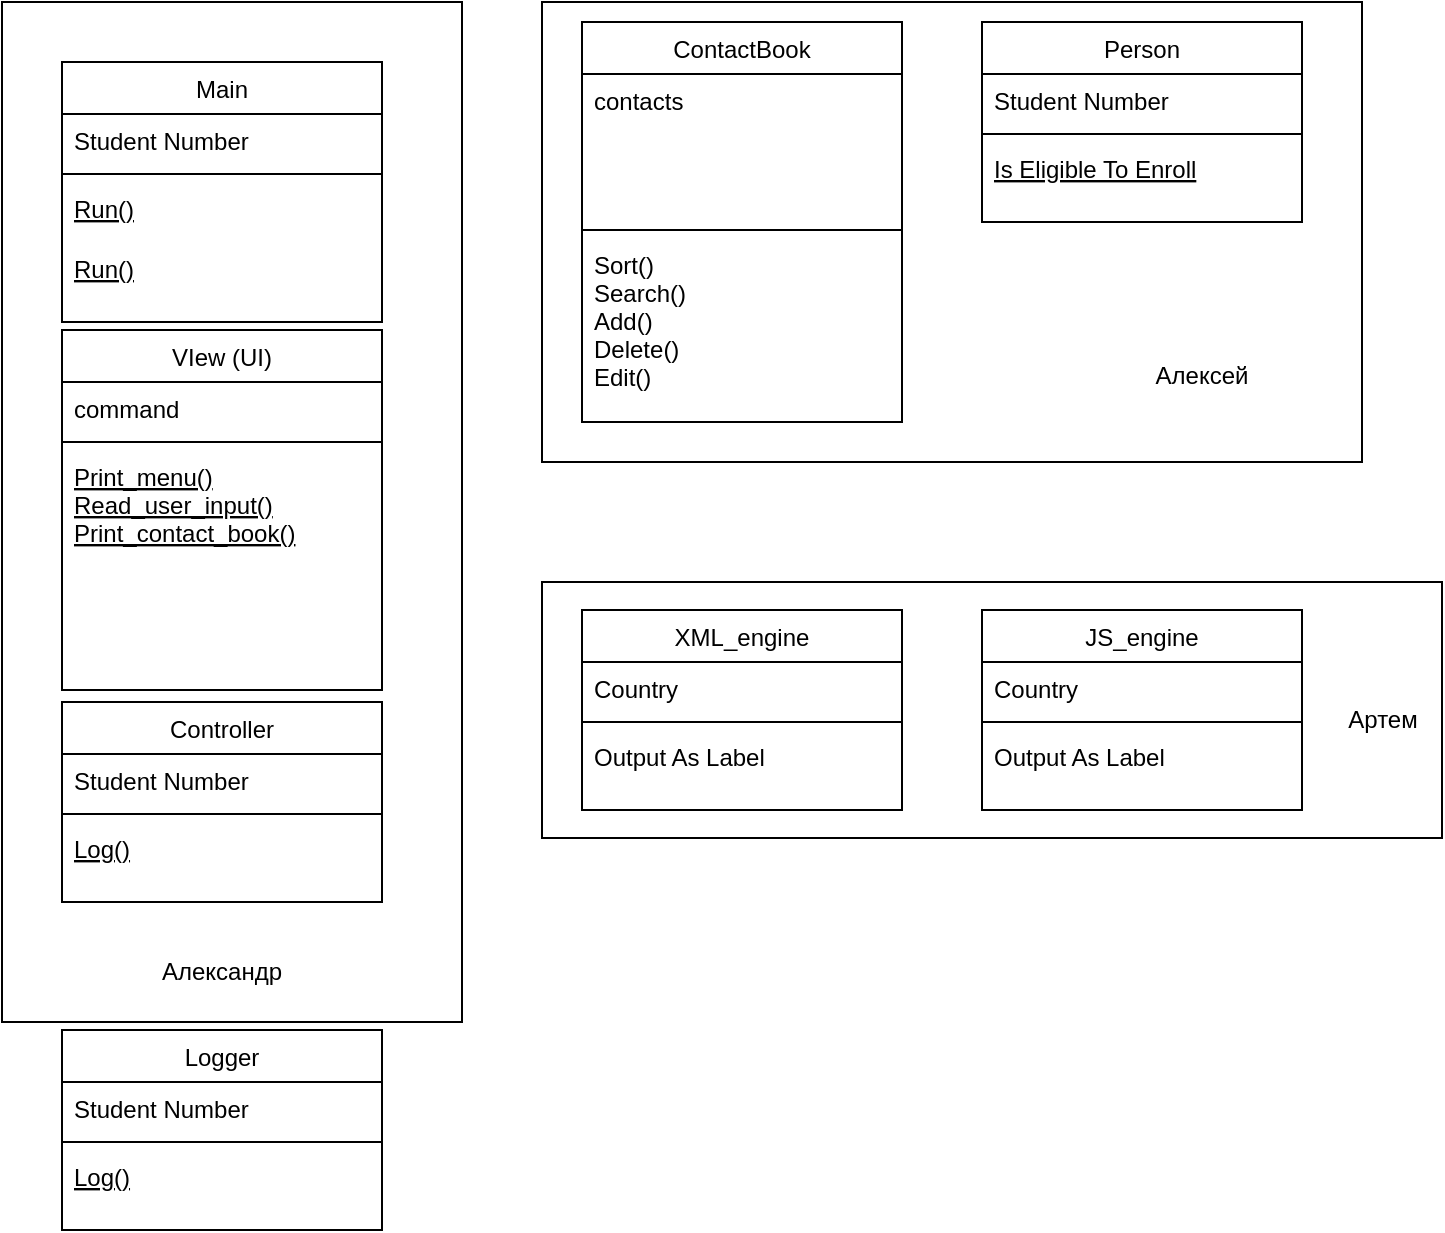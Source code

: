 <mxfile>
    <diagram id="C5RBs43oDa-KdzZeNtuy" name="Page-1">
        <mxGraphModel dx="664" dy="566" grid="1" gridSize="10" guides="1" tooltips="1" connect="1" arrows="1" fold="1" page="1" pageScale="1" pageWidth="827" pageHeight="1169" math="0" shadow="0">
            <root>
                <mxCell id="WIyWlLk6GJQsqaUBKTNV-0"/>
                <mxCell id="WIyWlLk6GJQsqaUBKTNV-1" parent="WIyWlLk6GJQsqaUBKTNV-0"/>
                <mxCell id="Tu6earZseQD5bYrSClS7-36" value="" style="rounded=0;whiteSpace=wrap;html=1;" parent="WIyWlLk6GJQsqaUBKTNV-1" vertex="1">
                    <mxGeometry x="50" y="70" width="230" height="510" as="geometry"/>
                </mxCell>
                <mxCell id="Tu6earZseQD5bYrSClS7-34" value="" style="rounded=0;whiteSpace=wrap;html=1;" parent="WIyWlLk6GJQsqaUBKTNV-1" vertex="1">
                    <mxGeometry x="320" y="70" width="410" height="230" as="geometry"/>
                </mxCell>
                <mxCell id="Tu6earZseQD5bYrSClS7-33" value="" style="rounded=0;whiteSpace=wrap;html=1;" parent="WIyWlLk6GJQsqaUBKTNV-1" vertex="1">
                    <mxGeometry x="320" y="360" width="450" height="128" as="geometry"/>
                </mxCell>
                <mxCell id="zkfFHV4jXpPFQw0GAbJ--6" value="Person" style="swimlane;fontStyle=0;align=center;verticalAlign=top;childLayout=stackLayout;horizontal=1;startSize=26;horizontalStack=0;resizeParent=1;resizeLast=0;collapsible=1;marginBottom=0;rounded=0;shadow=0;strokeWidth=1;" parent="WIyWlLk6GJQsqaUBKTNV-1" vertex="1">
                    <mxGeometry x="540" y="80" width="160" height="100" as="geometry">
                        <mxRectangle x="130" y="380" width="160" height="26" as="alternateBounds"/>
                    </mxGeometry>
                </mxCell>
                <mxCell id="zkfFHV4jXpPFQw0GAbJ--7" value="Student Number" style="text;align=left;verticalAlign=top;spacingLeft=4;spacingRight=4;overflow=hidden;rotatable=0;points=[[0,0.5],[1,0.5]];portConstraint=eastwest;" parent="zkfFHV4jXpPFQw0GAbJ--6" vertex="1">
                    <mxGeometry y="26" width="160" height="26" as="geometry"/>
                </mxCell>
                <mxCell id="zkfFHV4jXpPFQw0GAbJ--9" value="" style="line;html=1;strokeWidth=1;align=left;verticalAlign=middle;spacingTop=-1;spacingLeft=3;spacingRight=3;rotatable=0;labelPosition=right;points=[];portConstraint=eastwest;" parent="zkfFHV4jXpPFQw0GAbJ--6" vertex="1">
                    <mxGeometry y="52" width="160" height="8" as="geometry"/>
                </mxCell>
                <mxCell id="zkfFHV4jXpPFQw0GAbJ--10" value="Is Eligible To Enroll" style="text;align=left;verticalAlign=top;spacingLeft=4;spacingRight=4;overflow=hidden;rotatable=0;points=[[0,0.5],[1,0.5]];portConstraint=eastwest;fontStyle=4" parent="zkfFHV4jXpPFQw0GAbJ--6" vertex="1">
                    <mxGeometry y="60" width="160" height="26" as="geometry"/>
                </mxCell>
                <mxCell id="zkfFHV4jXpPFQw0GAbJ--17" value="ContactBook" style="swimlane;fontStyle=0;align=center;verticalAlign=top;childLayout=stackLayout;horizontal=1;startSize=26;horizontalStack=0;resizeParent=1;resizeLast=0;collapsible=1;marginBottom=0;rounded=0;shadow=0;strokeWidth=1;" parent="WIyWlLk6GJQsqaUBKTNV-1" vertex="1">
                    <mxGeometry x="340" y="80" width="160" height="200" as="geometry">
                        <mxRectangle x="550" y="140" width="160" height="26" as="alternateBounds"/>
                    </mxGeometry>
                </mxCell>
                <mxCell id="zkfFHV4jXpPFQw0GAbJ--22" value="contacts&#10;" style="text;align=left;verticalAlign=top;spacingLeft=4;spacingRight=4;overflow=hidden;rotatable=0;points=[[0,0.5],[1,0.5]];portConstraint=eastwest;rounded=0;shadow=0;html=0;" parent="zkfFHV4jXpPFQw0GAbJ--17" vertex="1">
                    <mxGeometry y="26" width="160" height="74" as="geometry"/>
                </mxCell>
                <mxCell id="zkfFHV4jXpPFQw0GAbJ--23" value="" style="line;html=1;strokeWidth=1;align=left;verticalAlign=middle;spacingTop=-1;spacingLeft=3;spacingRight=3;rotatable=0;labelPosition=right;points=[];portConstraint=eastwest;" parent="zkfFHV4jXpPFQw0GAbJ--17" vertex="1">
                    <mxGeometry y="100" width="160" height="8" as="geometry"/>
                </mxCell>
                <mxCell id="zkfFHV4jXpPFQw0GAbJ--25" value="Sort()&#10;Search()&#10;Add()&#10;Delete()&#10;Edit()" style="text;align=left;verticalAlign=top;spacingLeft=4;spacingRight=4;overflow=hidden;rotatable=0;points=[[0,0.5],[1,0.5]];portConstraint=eastwest;" parent="zkfFHV4jXpPFQw0GAbJ--17" vertex="1">
                    <mxGeometry y="108" width="160" height="92" as="geometry"/>
                </mxCell>
                <mxCell id="Tu6earZseQD5bYrSClS7-0" value="XML_engine" style="swimlane;fontStyle=0;align=center;verticalAlign=top;childLayout=stackLayout;horizontal=1;startSize=26;horizontalStack=0;resizeParent=1;resizeLast=0;collapsible=1;marginBottom=0;rounded=0;shadow=0;strokeWidth=1;" parent="WIyWlLk6GJQsqaUBKTNV-1" vertex="1">
                    <mxGeometry x="340" y="374" width="160" height="100" as="geometry">
                        <mxRectangle x="550" y="140" width="160" height="26" as="alternateBounds"/>
                    </mxGeometry>
                </mxCell>
                <mxCell id="Tu6earZseQD5bYrSClS7-1" value="Country" style="text;align=left;verticalAlign=top;spacingLeft=4;spacingRight=4;overflow=hidden;rotatable=0;points=[[0,0.5],[1,0.5]];portConstraint=eastwest;rounded=0;shadow=0;html=0;" parent="Tu6earZseQD5bYrSClS7-0" vertex="1">
                    <mxGeometry y="26" width="160" height="26" as="geometry"/>
                </mxCell>
                <mxCell id="Tu6earZseQD5bYrSClS7-2" value="" style="line;html=1;strokeWidth=1;align=left;verticalAlign=middle;spacingTop=-1;spacingLeft=3;spacingRight=3;rotatable=0;labelPosition=right;points=[];portConstraint=eastwest;" parent="Tu6earZseQD5bYrSClS7-0" vertex="1">
                    <mxGeometry y="52" width="160" height="8" as="geometry"/>
                </mxCell>
                <mxCell id="Tu6earZseQD5bYrSClS7-3" value="Output As Label" style="text;align=left;verticalAlign=top;spacingLeft=4;spacingRight=4;overflow=hidden;rotatable=0;points=[[0,0.5],[1,0.5]];portConstraint=eastwest;" parent="Tu6earZseQD5bYrSClS7-0" vertex="1">
                    <mxGeometry y="60" width="160" height="26" as="geometry"/>
                </mxCell>
                <mxCell id="Tu6earZseQD5bYrSClS7-8" value="Logger" style="swimlane;fontStyle=0;align=center;verticalAlign=top;childLayout=stackLayout;horizontal=1;startSize=26;horizontalStack=0;resizeParent=1;resizeLast=0;collapsible=1;marginBottom=0;rounded=0;shadow=0;strokeWidth=1;" parent="WIyWlLk6GJQsqaUBKTNV-1" vertex="1">
                    <mxGeometry x="80" y="584" width="160" height="100" as="geometry">
                        <mxRectangle x="130" y="380" width="160" height="26" as="alternateBounds"/>
                    </mxGeometry>
                </mxCell>
                <mxCell id="Tu6earZseQD5bYrSClS7-9" value="Student Number" style="text;align=left;verticalAlign=top;spacingLeft=4;spacingRight=4;overflow=hidden;rotatable=0;points=[[0,0.5],[1,0.5]];portConstraint=eastwest;" parent="Tu6earZseQD5bYrSClS7-8" vertex="1">
                    <mxGeometry y="26" width="160" height="26" as="geometry"/>
                </mxCell>
                <mxCell id="Tu6earZseQD5bYrSClS7-10" value="" style="line;html=1;strokeWidth=1;align=left;verticalAlign=middle;spacingTop=-1;spacingLeft=3;spacingRight=3;rotatable=0;labelPosition=right;points=[];portConstraint=eastwest;" parent="Tu6earZseQD5bYrSClS7-8" vertex="1">
                    <mxGeometry y="52" width="160" height="8" as="geometry"/>
                </mxCell>
                <mxCell id="Tu6earZseQD5bYrSClS7-11" value="Log()" style="text;align=left;verticalAlign=top;spacingLeft=4;spacingRight=4;overflow=hidden;rotatable=0;points=[[0,0.5],[1,0.5]];portConstraint=eastwest;fontStyle=4" parent="Tu6earZseQD5bYrSClS7-8" vertex="1">
                    <mxGeometry y="60" width="160" height="26" as="geometry"/>
                </mxCell>
                <mxCell id="Tu6earZseQD5bYrSClS7-12" value="JS_engine" style="swimlane;fontStyle=0;align=center;verticalAlign=top;childLayout=stackLayout;horizontal=1;startSize=26;horizontalStack=0;resizeParent=1;resizeLast=0;collapsible=1;marginBottom=0;rounded=0;shadow=0;strokeWidth=1;" parent="WIyWlLk6GJQsqaUBKTNV-1" vertex="1">
                    <mxGeometry x="540" y="374" width="160" height="100" as="geometry">
                        <mxRectangle x="550" y="140" width="160" height="26" as="alternateBounds"/>
                    </mxGeometry>
                </mxCell>
                <mxCell id="Tu6earZseQD5bYrSClS7-13" value="Country" style="text;align=left;verticalAlign=top;spacingLeft=4;spacingRight=4;overflow=hidden;rotatable=0;points=[[0,0.5],[1,0.5]];portConstraint=eastwest;rounded=0;shadow=0;html=0;" parent="Tu6earZseQD5bYrSClS7-12" vertex="1">
                    <mxGeometry y="26" width="160" height="26" as="geometry"/>
                </mxCell>
                <mxCell id="Tu6earZseQD5bYrSClS7-14" value="" style="line;html=1;strokeWidth=1;align=left;verticalAlign=middle;spacingTop=-1;spacingLeft=3;spacingRight=3;rotatable=0;labelPosition=right;points=[];portConstraint=eastwest;" parent="Tu6earZseQD5bYrSClS7-12" vertex="1">
                    <mxGeometry y="52" width="160" height="8" as="geometry"/>
                </mxCell>
                <mxCell id="Tu6earZseQD5bYrSClS7-15" value="Output As Label" style="text;align=left;verticalAlign=top;spacingLeft=4;spacingRight=4;overflow=hidden;rotatable=0;points=[[0,0.5],[1,0.5]];portConstraint=eastwest;" parent="Tu6earZseQD5bYrSClS7-12" vertex="1">
                    <mxGeometry y="60" width="160" height="26" as="geometry"/>
                </mxCell>
                <mxCell id="Tu6earZseQD5bYrSClS7-20" value="VIew (UI)" style="swimlane;fontStyle=0;align=center;verticalAlign=top;childLayout=stackLayout;horizontal=1;startSize=26;horizontalStack=0;resizeParent=1;resizeLast=0;collapsible=1;marginBottom=0;rounded=0;shadow=0;strokeWidth=1;" parent="WIyWlLk6GJQsqaUBKTNV-1" vertex="1">
                    <mxGeometry x="80" y="234" width="160" height="180" as="geometry">
                        <mxRectangle x="130" y="380" width="160" height="26" as="alternateBounds"/>
                    </mxGeometry>
                </mxCell>
                <mxCell id="Tu6earZseQD5bYrSClS7-21" value="command" style="text;align=left;verticalAlign=top;spacingLeft=4;spacingRight=4;overflow=hidden;rotatable=0;points=[[0,0.5],[1,0.5]];portConstraint=eastwest;" parent="Tu6earZseQD5bYrSClS7-20" vertex="1">
                    <mxGeometry y="26" width="160" height="26" as="geometry"/>
                </mxCell>
                <mxCell id="Tu6earZseQD5bYrSClS7-22" value="" style="line;html=1;strokeWidth=1;align=left;verticalAlign=middle;spacingTop=-1;spacingLeft=3;spacingRight=3;rotatable=0;labelPosition=right;points=[];portConstraint=eastwest;" parent="Tu6earZseQD5bYrSClS7-20" vertex="1">
                    <mxGeometry y="52" width="160" height="8" as="geometry"/>
                </mxCell>
                <mxCell id="Tu6earZseQD5bYrSClS7-23" value="Print_menu()&#10;Read_user_input()&#10;Print_contact_book()" style="text;align=left;verticalAlign=top;spacingLeft=4;spacingRight=4;overflow=hidden;rotatable=0;points=[[0,0.5],[1,0.5]];portConstraint=eastwest;fontStyle=4" parent="Tu6earZseQD5bYrSClS7-20" vertex="1">
                    <mxGeometry y="60" width="160" height="120" as="geometry"/>
                </mxCell>
                <mxCell id="Tu6earZseQD5bYrSClS7-24" value="Main" style="swimlane;fontStyle=0;align=center;verticalAlign=top;childLayout=stackLayout;horizontal=1;startSize=26;horizontalStack=0;resizeParent=1;resizeLast=0;collapsible=1;marginBottom=0;rounded=0;shadow=0;strokeWidth=1;" parent="WIyWlLk6GJQsqaUBKTNV-1" vertex="1">
                    <mxGeometry x="80" y="100" width="160" height="130" as="geometry">
                        <mxRectangle x="130" y="380" width="160" height="26" as="alternateBounds"/>
                    </mxGeometry>
                </mxCell>
                <mxCell id="Tu6earZseQD5bYrSClS7-25" value="Student Number" style="text;align=left;verticalAlign=top;spacingLeft=4;spacingRight=4;overflow=hidden;rotatable=0;points=[[0,0.5],[1,0.5]];portConstraint=eastwest;" parent="Tu6earZseQD5bYrSClS7-24" vertex="1">
                    <mxGeometry y="26" width="160" height="26" as="geometry"/>
                </mxCell>
                <mxCell id="Tu6earZseQD5bYrSClS7-26" value="" style="line;html=1;strokeWidth=1;align=left;verticalAlign=middle;spacingTop=-1;spacingLeft=3;spacingRight=3;rotatable=0;labelPosition=right;points=[];portConstraint=eastwest;" parent="Tu6earZseQD5bYrSClS7-24" vertex="1">
                    <mxGeometry y="52" width="160" height="8" as="geometry"/>
                </mxCell>
                <mxCell id="Tu6earZseQD5bYrSClS7-27" value="Run()" style="text;align=left;verticalAlign=top;spacingLeft=4;spacingRight=4;overflow=hidden;rotatable=0;points=[[0,0.5],[1,0.5]];portConstraint=eastwest;fontStyle=4" parent="Tu6earZseQD5bYrSClS7-24" vertex="1">
                    <mxGeometry y="60" width="160" height="26" as="geometry"/>
                </mxCell>
                <mxCell id="Tu6earZseQD5bYrSClS7-28" value="Controller" style="swimlane;fontStyle=0;align=center;verticalAlign=top;childLayout=stackLayout;horizontal=1;startSize=26;horizontalStack=0;resizeParent=1;resizeLast=0;collapsible=1;marginBottom=0;rounded=0;shadow=0;strokeWidth=1;" parent="WIyWlLk6GJQsqaUBKTNV-1" vertex="1">
                    <mxGeometry x="80" y="420" width="160" height="100" as="geometry">
                        <mxRectangle x="130" y="380" width="160" height="26" as="alternateBounds"/>
                    </mxGeometry>
                </mxCell>
                <mxCell id="Tu6earZseQD5bYrSClS7-29" value="Student Number" style="text;align=left;verticalAlign=top;spacingLeft=4;spacingRight=4;overflow=hidden;rotatable=0;points=[[0,0.5],[1,0.5]];portConstraint=eastwest;" parent="Tu6earZseQD5bYrSClS7-28" vertex="1">
                    <mxGeometry y="26" width="160" height="26" as="geometry"/>
                </mxCell>
                <mxCell id="Tu6earZseQD5bYrSClS7-30" value="" style="line;html=1;strokeWidth=1;align=left;verticalAlign=middle;spacingTop=-1;spacingLeft=3;spacingRight=3;rotatable=0;labelPosition=right;points=[];portConstraint=eastwest;" parent="Tu6earZseQD5bYrSClS7-28" vertex="1">
                    <mxGeometry y="52" width="160" height="8" as="geometry"/>
                </mxCell>
                <mxCell id="Tu6earZseQD5bYrSClS7-31" value="Log()" style="text;align=left;verticalAlign=top;spacingLeft=4;spacingRight=4;overflow=hidden;rotatable=0;points=[[0,0.5],[1,0.5]];portConstraint=eastwest;fontStyle=4" parent="Tu6earZseQD5bYrSClS7-28" vertex="1">
                    <mxGeometry y="60" width="160" height="26" as="geometry"/>
                </mxCell>
                <mxCell id="Tu6earZseQD5bYrSClS7-32" value="Артем" style="text;html=1;align=center;verticalAlign=middle;resizable=0;points=[];autosize=1;strokeColor=none;fillColor=none;" parent="WIyWlLk6GJQsqaUBKTNV-1" vertex="1">
                    <mxGeometry x="710" y="414" width="60" height="30" as="geometry"/>
                </mxCell>
                <mxCell id="Tu6earZseQD5bYrSClS7-35" value="Алексей" style="text;html=1;strokeColor=none;fillColor=none;align=center;verticalAlign=middle;whiteSpace=wrap;rounded=0;" parent="WIyWlLk6GJQsqaUBKTNV-1" vertex="1">
                    <mxGeometry x="620" y="242" width="60" height="30" as="geometry"/>
                </mxCell>
                <mxCell id="Tu6earZseQD5bYrSClS7-37" value="Александр" style="text;html=1;strokeColor=none;fillColor=none;align=center;verticalAlign=middle;whiteSpace=wrap;rounded=0;" parent="WIyWlLk6GJQsqaUBKTNV-1" vertex="1">
                    <mxGeometry x="130" y="540" width="60" height="30" as="geometry"/>
                </mxCell>
                <mxCell id="3" value="Run()" style="text;align=left;verticalAlign=top;spacingLeft=4;spacingRight=4;overflow=hidden;rotatable=0;points=[[0,0.5],[1,0.5]];portConstraint=eastwest;fontStyle=4" vertex="1" parent="WIyWlLk6GJQsqaUBKTNV-1">
                    <mxGeometry x="80" y="190" width="160" height="26" as="geometry"/>
                </mxCell>
            </root>
        </mxGraphModel>
    </diagram>
</mxfile>
